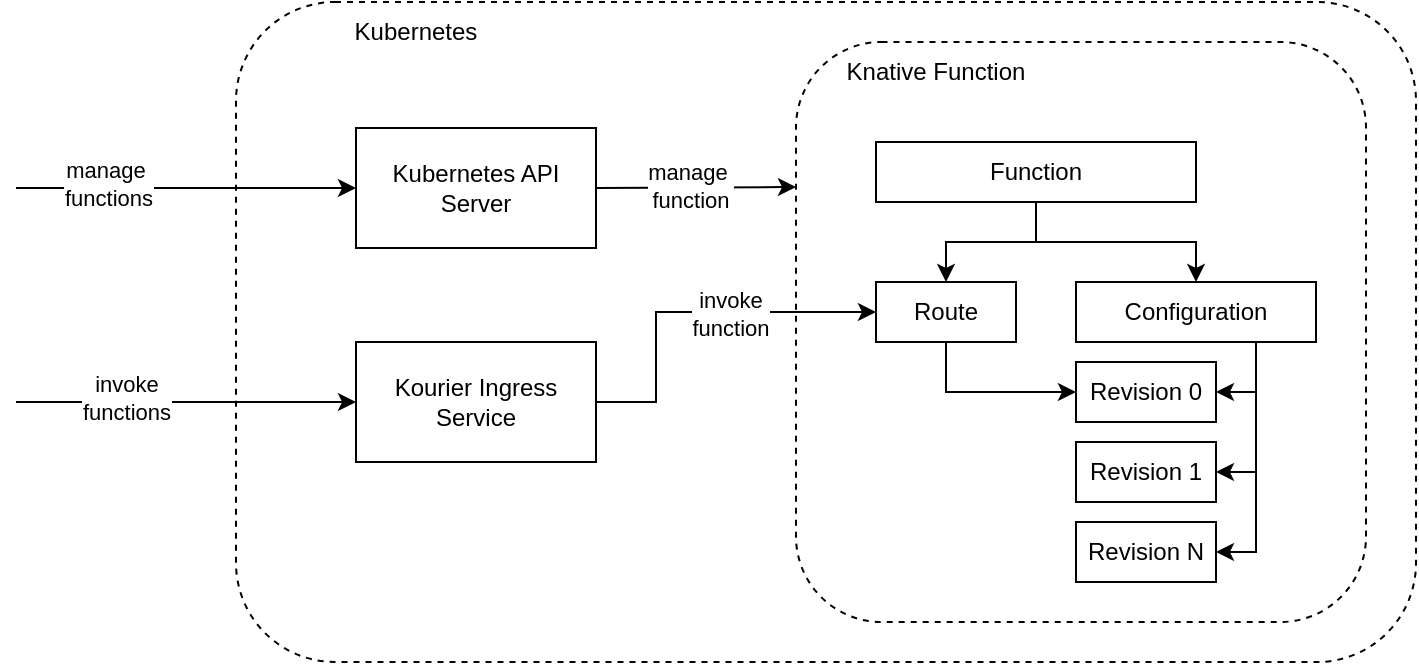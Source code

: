 <mxfile version="21.3.7" type="device">
  <diagram name="Page-1" id="11-zjs6EYi8BLVkxDJ91">
    <mxGraphModel dx="956" dy="456" grid="1" gridSize="10" guides="1" tooltips="1" connect="1" arrows="1" fold="1" page="1" pageScale="1" pageWidth="827" pageHeight="1169" math="0" shadow="0">
      <root>
        <mxCell id="0" />
        <mxCell id="1" parent="0" />
        <mxCell id="FpbQsyOUVCays7RUPi0c-17" value="" style="rounded=1;whiteSpace=wrap;html=1;fillColor=none;dashed=1;" vertex="1" parent="1">
          <mxGeometry x="480" y="40" width="285" height="290" as="geometry" />
        </mxCell>
        <mxCell id="FpbQsyOUVCays7RUPi0c-19" value="" style="rounded=1;whiteSpace=wrap;html=1;fillColor=none;dashed=1;" vertex="1" parent="1">
          <mxGeometry x="200" y="20" width="590" height="330" as="geometry" />
        </mxCell>
        <mxCell id="FpbQsyOUVCays7RUPi0c-1" value="Kubernetes API Server" style="rounded=0;whiteSpace=wrap;html=1;" vertex="1" parent="1">
          <mxGeometry x="260" y="83" width="120" height="60" as="geometry" />
        </mxCell>
        <mxCell id="FpbQsyOUVCays7RUPi0c-23" style="edgeStyle=orthogonalEdgeStyle;rounded=0;orthogonalLoop=1;jettySize=auto;html=1;entryX=0;entryY=0.5;entryDx=0;entryDy=0;" edge="1" parent="1" source="FpbQsyOUVCays7RUPi0c-2" target="FpbQsyOUVCays7RUPi0c-4">
          <mxGeometry relative="1" as="geometry">
            <Array as="points">
              <mxPoint x="410" y="220" />
              <mxPoint x="410" y="175" />
            </Array>
          </mxGeometry>
        </mxCell>
        <mxCell id="FpbQsyOUVCays7RUPi0c-28" value="invoke&lt;br&gt;function" style="edgeLabel;html=1;align=center;verticalAlign=middle;resizable=0;points=[];" vertex="1" connectable="0" parent="FpbQsyOUVCays7RUPi0c-23">
          <mxGeometry x="0.211" y="-1" relative="1" as="geometry">
            <mxPoint as="offset" />
          </mxGeometry>
        </mxCell>
        <mxCell id="FpbQsyOUVCays7RUPi0c-2" value="Kourier Ingress Service" style="rounded=0;whiteSpace=wrap;html=1;" vertex="1" parent="1">
          <mxGeometry x="260" y="190" width="120" height="60" as="geometry" />
        </mxCell>
        <mxCell id="FpbQsyOUVCays7RUPi0c-15" style="edgeStyle=orthogonalEdgeStyle;rounded=0;orthogonalLoop=1;jettySize=auto;html=1;exitX=0.5;exitY=1;exitDx=0;exitDy=0;entryX=0.5;entryY=0;entryDx=0;entryDy=0;" edge="1" parent="1" source="FpbQsyOUVCays7RUPi0c-3" target="FpbQsyOUVCays7RUPi0c-4">
          <mxGeometry relative="1" as="geometry" />
        </mxCell>
        <mxCell id="FpbQsyOUVCays7RUPi0c-16" style="edgeStyle=orthogonalEdgeStyle;rounded=0;orthogonalLoop=1;jettySize=auto;html=1;exitX=0.5;exitY=1;exitDx=0;exitDy=0;entryX=0.5;entryY=0;entryDx=0;entryDy=0;" edge="1" parent="1" source="FpbQsyOUVCays7RUPi0c-3" target="FpbQsyOUVCays7RUPi0c-8">
          <mxGeometry relative="1" as="geometry" />
        </mxCell>
        <mxCell id="FpbQsyOUVCays7RUPi0c-3" value="Function" style="rounded=0;whiteSpace=wrap;html=1;" vertex="1" parent="1">
          <mxGeometry x="520" y="90" width="160" height="30" as="geometry" />
        </mxCell>
        <mxCell id="FpbQsyOUVCays7RUPi0c-14" style="edgeStyle=orthogonalEdgeStyle;rounded=0;orthogonalLoop=1;jettySize=auto;html=1;exitX=0.5;exitY=1;exitDx=0;exitDy=0;entryX=0;entryY=0.5;entryDx=0;entryDy=0;" edge="1" parent="1" source="FpbQsyOUVCays7RUPi0c-4" target="FpbQsyOUVCays7RUPi0c-5">
          <mxGeometry relative="1" as="geometry" />
        </mxCell>
        <mxCell id="FpbQsyOUVCays7RUPi0c-4" value="Route" style="rounded=0;whiteSpace=wrap;html=1;" vertex="1" parent="1">
          <mxGeometry x="520" y="160" width="70" height="30" as="geometry" />
        </mxCell>
        <mxCell id="FpbQsyOUVCays7RUPi0c-5" value="Revision 0" style="rounded=0;whiteSpace=wrap;html=1;" vertex="1" parent="1">
          <mxGeometry x="620" y="200" width="70" height="30" as="geometry" />
        </mxCell>
        <mxCell id="FpbQsyOUVCays7RUPi0c-6" value="Revision 1" style="rounded=0;whiteSpace=wrap;html=1;" vertex="1" parent="1">
          <mxGeometry x="620" y="240" width="70" height="30" as="geometry" />
        </mxCell>
        <mxCell id="FpbQsyOUVCays7RUPi0c-7" value="Revision N" style="rounded=0;whiteSpace=wrap;html=1;" vertex="1" parent="1">
          <mxGeometry x="620" y="280" width="70" height="30" as="geometry" />
        </mxCell>
        <mxCell id="FpbQsyOUVCays7RUPi0c-9" style="edgeStyle=orthogonalEdgeStyle;rounded=0;orthogonalLoop=1;jettySize=auto;html=1;exitX=0.75;exitY=1;exitDx=0;exitDy=0;entryX=1;entryY=0.5;entryDx=0;entryDy=0;" edge="1" parent="1" source="FpbQsyOUVCays7RUPi0c-8" target="FpbQsyOUVCays7RUPi0c-7">
          <mxGeometry relative="1" as="geometry" />
        </mxCell>
        <mxCell id="FpbQsyOUVCays7RUPi0c-11" style="edgeStyle=orthogonalEdgeStyle;rounded=0;orthogonalLoop=1;jettySize=auto;html=1;exitX=0.75;exitY=1;exitDx=0;exitDy=0;entryX=1;entryY=0.5;entryDx=0;entryDy=0;" edge="1" parent="1" source="FpbQsyOUVCays7RUPi0c-8" target="FpbQsyOUVCays7RUPi0c-5">
          <mxGeometry relative="1" as="geometry">
            <Array as="points">
              <mxPoint x="710" y="215" />
            </Array>
          </mxGeometry>
        </mxCell>
        <mxCell id="FpbQsyOUVCays7RUPi0c-12" style="edgeStyle=orthogonalEdgeStyle;rounded=0;orthogonalLoop=1;jettySize=auto;html=1;exitX=0.75;exitY=1;exitDx=0;exitDy=0;entryX=1;entryY=0.5;entryDx=0;entryDy=0;" edge="1" parent="1" source="FpbQsyOUVCays7RUPi0c-8" target="FpbQsyOUVCays7RUPi0c-6">
          <mxGeometry relative="1" as="geometry" />
        </mxCell>
        <mxCell id="FpbQsyOUVCays7RUPi0c-8" value="Configuration" style="rounded=0;whiteSpace=wrap;html=1;" vertex="1" parent="1">
          <mxGeometry x="620" y="160" width="120" height="30" as="geometry" />
        </mxCell>
        <mxCell id="FpbQsyOUVCays7RUPi0c-18" value="Knative Function" style="text;html=1;strokeColor=none;fillColor=none;align=center;verticalAlign=middle;whiteSpace=wrap;rounded=0;" vertex="1" parent="1">
          <mxGeometry x="500" y="40" width="100" height="30" as="geometry" />
        </mxCell>
        <mxCell id="FpbQsyOUVCays7RUPi0c-20" value="" style="endArrow=classic;html=1;rounded=0;entryX=0;entryY=0.25;entryDx=0;entryDy=0;exitX=1;exitY=0.5;exitDx=0;exitDy=0;" edge="1" parent="1" source="FpbQsyOUVCays7RUPi0c-1" target="FpbQsyOUVCays7RUPi0c-17">
          <mxGeometry width="50" height="50" relative="1" as="geometry">
            <mxPoint x="330" y="230" as="sourcePoint" />
            <mxPoint x="380" y="180" as="targetPoint" />
          </mxGeometry>
        </mxCell>
        <mxCell id="FpbQsyOUVCays7RUPi0c-21" value="manage&amp;nbsp;&lt;br&gt;function" style="edgeLabel;html=1;align=center;verticalAlign=middle;resizable=0;points=[];" vertex="1" connectable="0" parent="FpbQsyOUVCays7RUPi0c-20">
          <mxGeometry x="-0.06" y="1" relative="1" as="geometry">
            <mxPoint as="offset" />
          </mxGeometry>
        </mxCell>
        <mxCell id="FpbQsyOUVCays7RUPi0c-24" value="" style="endArrow=classic;html=1;rounded=0;entryX=0;entryY=0.5;entryDx=0;entryDy=0;" edge="1" parent="1" target="FpbQsyOUVCays7RUPi0c-1">
          <mxGeometry width="50" height="50" relative="1" as="geometry">
            <mxPoint x="90" y="113" as="sourcePoint" />
            <mxPoint x="440" y="200" as="targetPoint" />
          </mxGeometry>
        </mxCell>
        <mxCell id="FpbQsyOUVCays7RUPi0c-25" value="manage&amp;nbsp;&lt;br&gt;functions" style="edgeLabel;html=1;align=center;verticalAlign=middle;resizable=0;points=[];" vertex="1" connectable="0" parent="FpbQsyOUVCays7RUPi0c-24">
          <mxGeometry x="-0.459" y="2" relative="1" as="geometry">
            <mxPoint as="offset" />
          </mxGeometry>
        </mxCell>
        <mxCell id="FpbQsyOUVCays7RUPi0c-26" value="" style="endArrow=classic;html=1;rounded=0;entryX=0;entryY=0.5;entryDx=0;entryDy=0;" edge="1" parent="1" target="FpbQsyOUVCays7RUPi0c-2">
          <mxGeometry width="50" height="50" relative="1" as="geometry">
            <mxPoint x="90" y="220" as="sourcePoint" />
            <mxPoint x="440" y="200" as="targetPoint" />
          </mxGeometry>
        </mxCell>
        <mxCell id="FpbQsyOUVCays7RUPi0c-27" value="invoke&lt;br&gt;functions" style="edgeLabel;html=1;align=center;verticalAlign=middle;resizable=0;points=[];" vertex="1" connectable="0" parent="FpbQsyOUVCays7RUPi0c-26">
          <mxGeometry x="-0.353" y="2" relative="1" as="geometry">
            <mxPoint as="offset" />
          </mxGeometry>
        </mxCell>
        <mxCell id="FpbQsyOUVCays7RUPi0c-29" value="Kubernetes" style="text;html=1;strokeColor=none;fillColor=none;align=center;verticalAlign=middle;whiteSpace=wrap;rounded=0;" vertex="1" parent="1">
          <mxGeometry x="240" y="20" width="100" height="30" as="geometry" />
        </mxCell>
      </root>
    </mxGraphModel>
  </diagram>
</mxfile>
